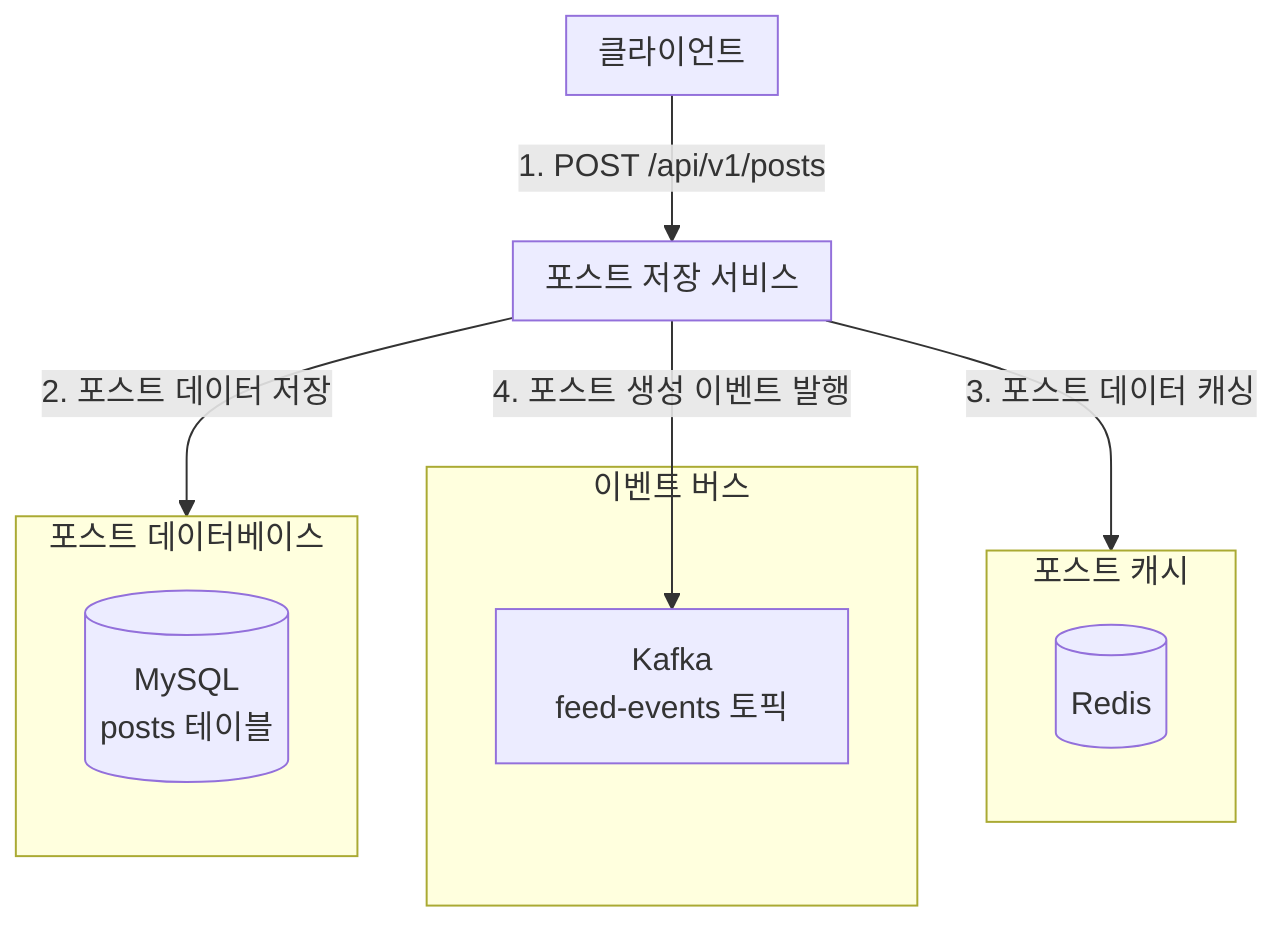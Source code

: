 flowchart TB
    subgraph Client[클라이언트]
        direction TB
    end

    subgraph Post_Service[포스트 저장 서비스]
        direction TB
    end

    subgraph Post_Cache[포스트 캐시]
        direction TB
        Redis[(Redis)]
    end

    subgraph Event_Bus[이벤트 버스]
        direction TB
        Kafka[Kafka\nfeed-events 토픽]
    end

    subgraph Post_Storage[포스트 데이터베이스]
        direction TB
        MySQL[(MySQL\nposts 테이블)]
    end

    Client -->|1. POST /api/v1/posts| Post_Service
    Post_Service -->|2. 포스트 데이터 저장| Post_Storage
    Post_Service -->|3. 포스트 데이터 캐싱| Post_Cache
    Post_Service -->|4. 포스트 생성 이벤트 발행| Kafka